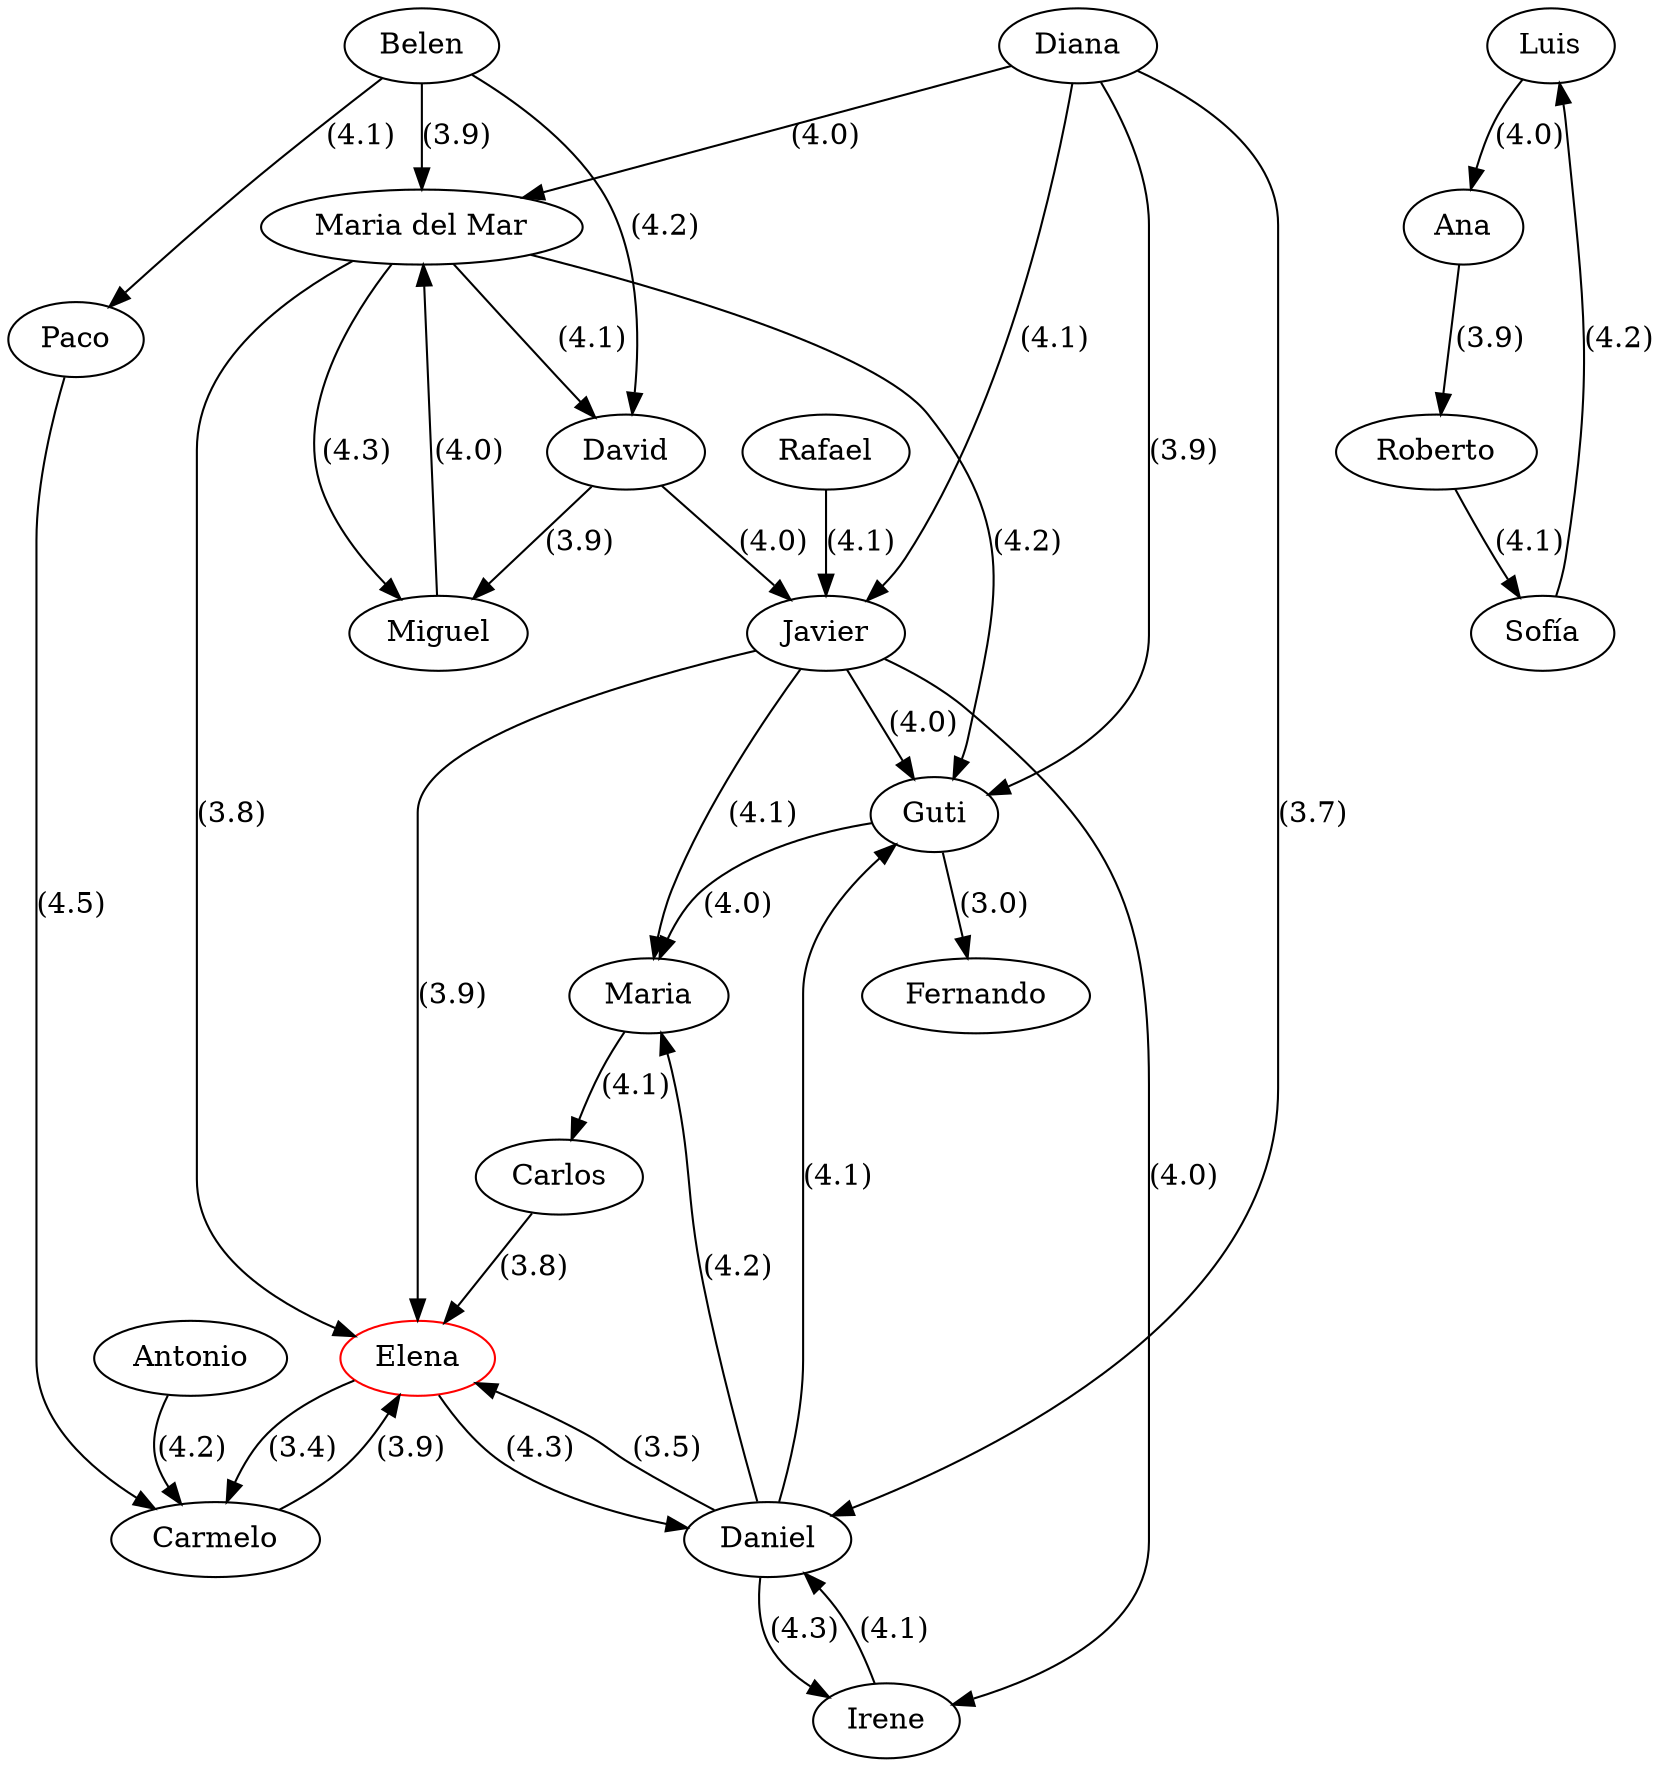 strict digraph G {
  1 [ label="Diana" ];
  2 [ label="Guti" ];
  3 [ label="David" ];
  4 [ label="Miguel" ];
  5 [ label="Belen" ];
  6 [ label="Rafael" ];
  7 [ label="Paco" ];
  8 [ color="red" label="Elena" ];
  9 [ label="Fernando" ];
  10 [ label="Irene" ];
  11 [ label="Antonio" ];
  12 [ label="Maria" ];
  13 [ label="Carlos" ];
  14 [ label="Daniel" ];
  15 [ label="Javier" ];
  16 [ label="Maria del Mar" ];
  17 [ label="Carmelo" ];
  18 [ label="Luis" ];
  19 [ label="Ana" ];
  20 [ label="Roberto" ];
  21 [ label="Sofía" ];
  1 -> 2 [ color="black" label="(3.9)" ];
  1 -> 14 [ color="black" label="(3.7)" ];
  1 -> 15 [ color="black" label="(4.1)" ];
  1 -> 16 [ color="black" label="(4.0)" ];
  14 -> 2 [ color="black" label="(4.1)" ];
  14 -> 8 [ color="black" label="(3.5)" ];
  14 -> 12 [ color="black" label="(4.2)" ];
  14 -> 10 [ color="black" label="(4.3)" ];
  15 -> 2 [ color="black" label="(4.0)" ];
  15 -> 8 [ color="black" label="(3.9)" ];
  15 -> 12 [ color="black" label="(4.1)" ];
  15 -> 10 [ color="black" label="(4.0)" ];
  16 -> 2 [ color="black" label="(4.2)" ];
  16 -> 8 [ color="black" label="(3.8)" ];
  16 -> 3 [ color="black" label="(4.1)" ];
  16 -> 4 [ color="black" label="(4.3)" ];
  13 -> 8 [ color="black" label="(3.8)" ];
  17 -> 8 [ color="black" label="(3.9)" ];
  3 -> 15 [ color="black" label="(4.0)" ];
  5 -> 16 [ color="black" label="(3.9)" ];
  10 -> 14 [ color="black" label="(4.1)" ];
  2 -> 12 [ color="black" label="(4.0)" ];
  11 -> 17 [ color="black" label="(4.2)" ];
  2 -> 9 [ color="black" label="(3.0)" ];
  3 -> 4 [ color="black" label="(3.9)" ];
  4 -> 16 [ color="black" label="(4.0)" ];
  5 -> 7 [ color="black" label="(4.1)" ];
  6 -> 15 [ color="black" label="(4.1)" ];
  8 -> 14 [ color="black" label="(4.3)" ];
  5 -> 3 [ color="black" label="(4.2)" ];
  7 -> 17 [ color="black" label="(4.5)" ];
  12 -> 13 [ color="black" label="(4.1)" ];
  8 -> 17 [ color="black" label="(3.4)" ];
  18 -> 19 [ color="black" label="(4.0)" ];
  19 -> 20 [ color="black" label="(3.9)" ];
  20 -> 21 [ color="black" label="(4.1)" ];
  21 -> 18 [ color="black" label="(4.2)" ];
}
